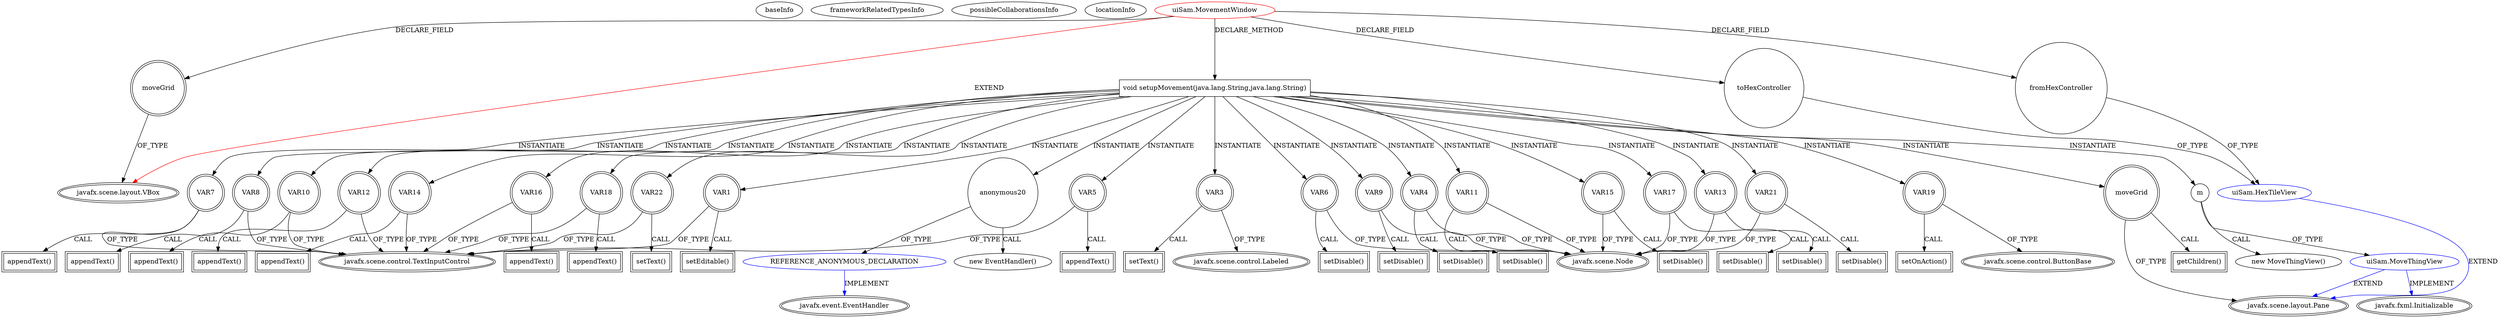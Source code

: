 digraph {
baseInfo[graphId=3910,category="extension_graph",isAnonymous=false,possibleRelation=true]
frameworkRelatedTypesInfo[0="javafx.scene.layout.VBox"]
possibleCollaborationsInfo[0="3910~FIELD_DECLARATION-FIELD_DECLARATION-~javafx.scene.layout.VBox ~javafx.scene.layout.Pane ~false~false",1="3910~CLIENT_METHOD_DECLARATION-INSTANTIATION-~javafx.scene.layout.VBox ~javafx.scene.layout.Pane javafx.fxml.Initializable ~false~false",2="3910~CLIENT_METHOD_DECLARATION-INSTANTIATION-~javafx.scene.layout.VBox ~javafx.event.EventHandler ~false~true"]
locationInfo[projectName="prashker-KingsSGF",filePath="/prashker-KingsSGF/KingsSGF-master/src/uiSam/MovementWindow.java",contextSignature="MovementWindow",graphId="3910"]
0[label="uiSam.MovementWindow",vertexType="ROOT_CLIENT_CLASS_DECLARATION",isFrameworkType=false,color=red]
1[label="javafx.scene.layout.VBox",vertexType="FRAMEWORK_CLASS_TYPE",isFrameworkType=true,peripheries=2]
2[label="fromHexController",vertexType="FIELD_DECLARATION",isFrameworkType=false,shape=circle]
3[label="uiSam.HexTileView",vertexType="REFERENCE_CLIENT_CLASS_DECLARATION",isFrameworkType=false,color=blue]
4[label="javafx.scene.layout.Pane",vertexType="FRAMEWORK_CLASS_TYPE",isFrameworkType=true,peripheries=2]
5[label="moveGrid",vertexType="FIELD_DECLARATION",isFrameworkType=true,peripheries=2,shape=circle]
7[label="toHexController",vertexType="FIELD_DECLARATION",isFrameworkType=false,shape=circle]
9[label="void setupMovement(java.lang.String,java.lang.String)",vertexType="CLIENT_METHOD_DECLARATION",isFrameworkType=false,shape=box]
11[label="m",vertexType="VARIABLE_EXPRESION",isFrameworkType=false,shape=circle]
12[label="uiSam.MoveThingView",vertexType="REFERENCE_CLIENT_CLASS_DECLARATION",isFrameworkType=false,color=blue]
14[label="javafx.fxml.Initializable",vertexType="FRAMEWORK_INTERFACE_TYPE",isFrameworkType=true,peripheries=2]
10[label="new MoveThingView()",vertexType="CONSTRUCTOR_CALL",isFrameworkType=false]
15[label="VAR1",vertexType="VARIABLE_EXPRESION",isFrameworkType=true,peripheries=2,shape=circle]
17[label="javafx.scene.control.TextInputControl",vertexType="FRAMEWORK_CLASS_TYPE",isFrameworkType=true,peripheries=2]
16[label="setEditable()",vertexType="INSIDE_CALL",isFrameworkType=true,peripheries=2,shape=box]
18[label="moveGrid",vertexType="VARIABLE_EXPRESION",isFrameworkType=true,peripheries=2,shape=circle]
19[label="getChildren()",vertexType="INSIDE_CALL",isFrameworkType=true,peripheries=2,shape=box]
21[label="VAR3",vertexType="VARIABLE_EXPRESION",isFrameworkType=true,peripheries=2,shape=circle]
23[label="javafx.scene.control.Labeled",vertexType="FRAMEWORK_CLASS_TYPE",isFrameworkType=true,peripheries=2]
22[label="setText()",vertexType="INSIDE_CALL",isFrameworkType=true,peripheries=2,shape=box]
24[label="VAR4",vertexType="VARIABLE_EXPRESION",isFrameworkType=true,peripheries=2,shape=circle]
26[label="javafx.scene.Node",vertexType="FRAMEWORK_CLASS_TYPE",isFrameworkType=true,peripheries=2]
25[label="setDisable()",vertexType="INSIDE_CALL",isFrameworkType=true,peripheries=2,shape=box]
27[label="VAR5",vertexType="VARIABLE_EXPRESION",isFrameworkType=true,peripheries=2,shape=circle]
28[label="appendText()",vertexType="INSIDE_CALL",isFrameworkType=true,peripheries=2,shape=box]
30[label="VAR6",vertexType="VARIABLE_EXPRESION",isFrameworkType=true,peripheries=2,shape=circle]
31[label="setDisable()",vertexType="INSIDE_CALL",isFrameworkType=true,peripheries=2,shape=box]
33[label="VAR7",vertexType="VARIABLE_EXPRESION",isFrameworkType=true,peripheries=2,shape=circle]
34[label="appendText()",vertexType="INSIDE_CALL",isFrameworkType=true,peripheries=2,shape=box]
36[label="VAR8",vertexType="VARIABLE_EXPRESION",isFrameworkType=true,peripheries=2,shape=circle]
37[label="appendText()",vertexType="INSIDE_CALL",isFrameworkType=true,peripheries=2,shape=box]
39[label="VAR9",vertexType="VARIABLE_EXPRESION",isFrameworkType=true,peripheries=2,shape=circle]
40[label="setDisable()",vertexType="INSIDE_CALL",isFrameworkType=true,peripheries=2,shape=box]
42[label="VAR10",vertexType="VARIABLE_EXPRESION",isFrameworkType=true,peripheries=2,shape=circle]
43[label="appendText()",vertexType="INSIDE_CALL",isFrameworkType=true,peripheries=2,shape=box]
45[label="VAR11",vertexType="VARIABLE_EXPRESION",isFrameworkType=true,peripheries=2,shape=circle]
46[label="setDisable()",vertexType="INSIDE_CALL",isFrameworkType=true,peripheries=2,shape=box]
48[label="VAR12",vertexType="VARIABLE_EXPRESION",isFrameworkType=true,peripheries=2,shape=circle]
49[label="appendText()",vertexType="INSIDE_CALL",isFrameworkType=true,peripheries=2,shape=box]
51[label="VAR13",vertexType="VARIABLE_EXPRESION",isFrameworkType=true,peripheries=2,shape=circle]
52[label="setDisable()",vertexType="INSIDE_CALL",isFrameworkType=true,peripheries=2,shape=box]
54[label="VAR14",vertexType="VARIABLE_EXPRESION",isFrameworkType=true,peripheries=2,shape=circle]
55[label="appendText()",vertexType="INSIDE_CALL",isFrameworkType=true,peripheries=2,shape=box]
57[label="VAR15",vertexType="VARIABLE_EXPRESION",isFrameworkType=true,peripheries=2,shape=circle]
58[label="setDisable()",vertexType="INSIDE_CALL",isFrameworkType=true,peripheries=2,shape=box]
60[label="VAR16",vertexType="VARIABLE_EXPRESION",isFrameworkType=true,peripheries=2,shape=circle]
61[label="appendText()",vertexType="INSIDE_CALL",isFrameworkType=true,peripheries=2,shape=box]
63[label="VAR17",vertexType="VARIABLE_EXPRESION",isFrameworkType=true,peripheries=2,shape=circle]
64[label="setDisable()",vertexType="INSIDE_CALL",isFrameworkType=true,peripheries=2,shape=box]
66[label="VAR18",vertexType="VARIABLE_EXPRESION",isFrameworkType=true,peripheries=2,shape=circle]
67[label="appendText()",vertexType="INSIDE_CALL",isFrameworkType=true,peripheries=2,shape=box]
69[label="VAR19",vertexType="VARIABLE_EXPRESION",isFrameworkType=true,peripheries=2,shape=circle]
71[label="javafx.scene.control.ButtonBase",vertexType="FRAMEWORK_CLASS_TYPE",isFrameworkType=true,peripheries=2]
70[label="setOnAction()",vertexType="INSIDE_CALL",isFrameworkType=true,peripheries=2,shape=box]
73[label="anonymous20",vertexType="VARIABLE_EXPRESION",isFrameworkType=false,shape=circle]
74[label="REFERENCE_ANONYMOUS_DECLARATION",vertexType="REFERENCE_ANONYMOUS_DECLARATION",isFrameworkType=false,color=blue]
75[label="javafx.event.EventHandler",vertexType="FRAMEWORK_INTERFACE_TYPE",isFrameworkType=true,peripheries=2]
72[label="new EventHandler()",vertexType="CONSTRUCTOR_CALL",isFrameworkType=false]
76[label="VAR21",vertexType="VARIABLE_EXPRESION",isFrameworkType=true,peripheries=2,shape=circle]
77[label="setDisable()",vertexType="INSIDE_CALL",isFrameworkType=true,peripheries=2,shape=box]
79[label="VAR22",vertexType="VARIABLE_EXPRESION",isFrameworkType=true,peripheries=2,shape=circle]
80[label="setText()",vertexType="INSIDE_CALL",isFrameworkType=true,peripheries=2,shape=box]
0->1[label="EXTEND",color=red]
0->2[label="DECLARE_FIELD"]
3->4[label="EXTEND",color=blue]
2->3[label="OF_TYPE"]
0->5[label="DECLARE_FIELD"]
5->1[label="OF_TYPE"]
0->7[label="DECLARE_FIELD"]
7->3[label="OF_TYPE"]
0->9[label="DECLARE_METHOD"]
9->11[label="INSTANTIATE"]
12->4[label="EXTEND",color=blue]
12->14[label="IMPLEMENT",color=blue]
11->12[label="OF_TYPE"]
11->10[label="CALL"]
9->15[label="INSTANTIATE"]
15->17[label="OF_TYPE"]
15->16[label="CALL"]
9->18[label="INSTANTIATE"]
18->4[label="OF_TYPE"]
18->19[label="CALL"]
9->21[label="INSTANTIATE"]
21->23[label="OF_TYPE"]
21->22[label="CALL"]
9->24[label="INSTANTIATE"]
24->26[label="OF_TYPE"]
24->25[label="CALL"]
9->27[label="INSTANTIATE"]
27->17[label="OF_TYPE"]
27->28[label="CALL"]
9->30[label="INSTANTIATE"]
30->26[label="OF_TYPE"]
30->31[label="CALL"]
9->33[label="INSTANTIATE"]
33->17[label="OF_TYPE"]
33->34[label="CALL"]
9->36[label="INSTANTIATE"]
36->17[label="OF_TYPE"]
36->37[label="CALL"]
9->39[label="INSTANTIATE"]
39->26[label="OF_TYPE"]
39->40[label="CALL"]
9->42[label="INSTANTIATE"]
42->17[label="OF_TYPE"]
42->43[label="CALL"]
9->45[label="INSTANTIATE"]
45->26[label="OF_TYPE"]
45->46[label="CALL"]
9->48[label="INSTANTIATE"]
48->17[label="OF_TYPE"]
48->49[label="CALL"]
9->51[label="INSTANTIATE"]
51->26[label="OF_TYPE"]
51->52[label="CALL"]
9->54[label="INSTANTIATE"]
54->17[label="OF_TYPE"]
54->55[label="CALL"]
9->57[label="INSTANTIATE"]
57->26[label="OF_TYPE"]
57->58[label="CALL"]
9->60[label="INSTANTIATE"]
60->17[label="OF_TYPE"]
60->61[label="CALL"]
9->63[label="INSTANTIATE"]
63->26[label="OF_TYPE"]
63->64[label="CALL"]
9->66[label="INSTANTIATE"]
66->17[label="OF_TYPE"]
66->67[label="CALL"]
9->69[label="INSTANTIATE"]
69->71[label="OF_TYPE"]
69->70[label="CALL"]
9->73[label="INSTANTIATE"]
74->75[label="IMPLEMENT",color=blue]
73->74[label="OF_TYPE"]
73->72[label="CALL"]
9->76[label="INSTANTIATE"]
76->26[label="OF_TYPE"]
76->77[label="CALL"]
9->79[label="INSTANTIATE"]
79->17[label="OF_TYPE"]
79->80[label="CALL"]
}
